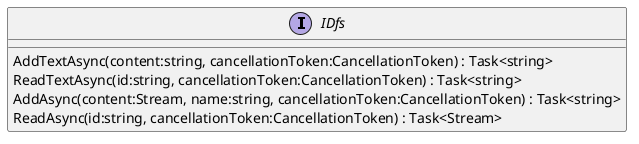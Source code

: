 @startuml
interface IDfs {
    AddTextAsync(content:string, cancellationToken:CancellationToken) : Task<string>
    ReadTextAsync(id:string, cancellationToken:CancellationToken) : Task<string>
    AddAsync(content:Stream, name:string, cancellationToken:CancellationToken) : Task<string>
    ReadAsync(id:string, cancellationToken:CancellationToken) : Task<Stream>
}
@enduml
